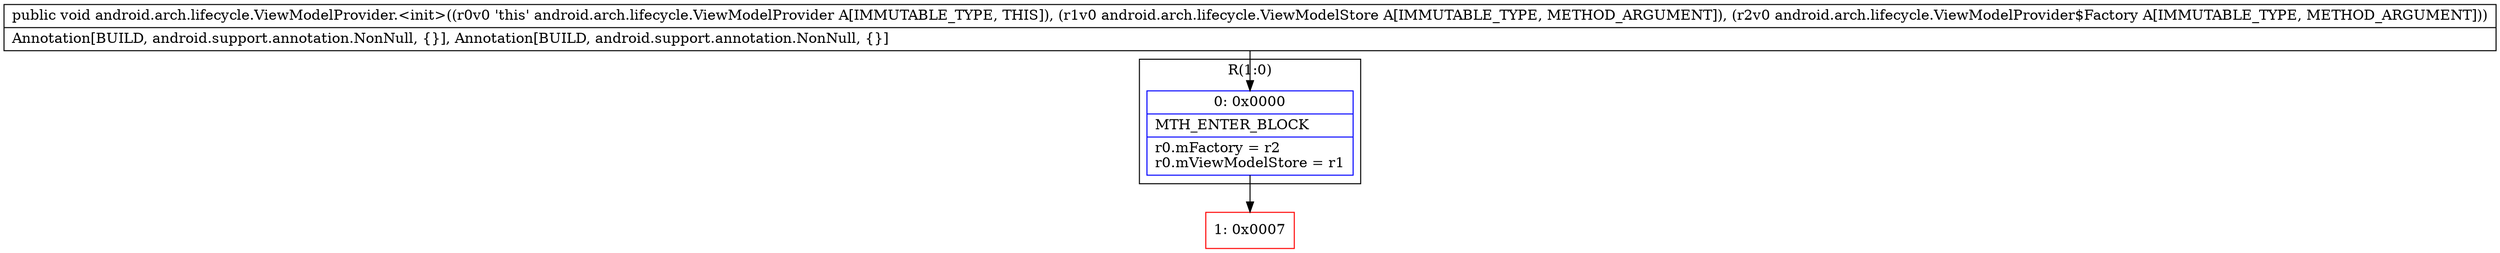 digraph "CFG forandroid.arch.lifecycle.ViewModelProvider.\<init\>(Landroid\/arch\/lifecycle\/ViewModelStore;Landroid\/arch\/lifecycle\/ViewModelProvider$Factory;)V" {
subgraph cluster_Region_260980988 {
label = "R(1:0)";
node [shape=record,color=blue];
Node_0 [shape=record,label="{0\:\ 0x0000|MTH_ENTER_BLOCK\l|r0.mFactory = r2\lr0.mViewModelStore = r1\l}"];
}
Node_1 [shape=record,color=red,label="{1\:\ 0x0007}"];
MethodNode[shape=record,label="{public void android.arch.lifecycle.ViewModelProvider.\<init\>((r0v0 'this' android.arch.lifecycle.ViewModelProvider A[IMMUTABLE_TYPE, THIS]), (r1v0 android.arch.lifecycle.ViewModelStore A[IMMUTABLE_TYPE, METHOD_ARGUMENT]), (r2v0 android.arch.lifecycle.ViewModelProvider$Factory A[IMMUTABLE_TYPE, METHOD_ARGUMENT]))  | Annotation[BUILD, android.support.annotation.NonNull, \{\}], Annotation[BUILD, android.support.annotation.NonNull, \{\}]\l}"];
MethodNode -> Node_0;
Node_0 -> Node_1;
}

